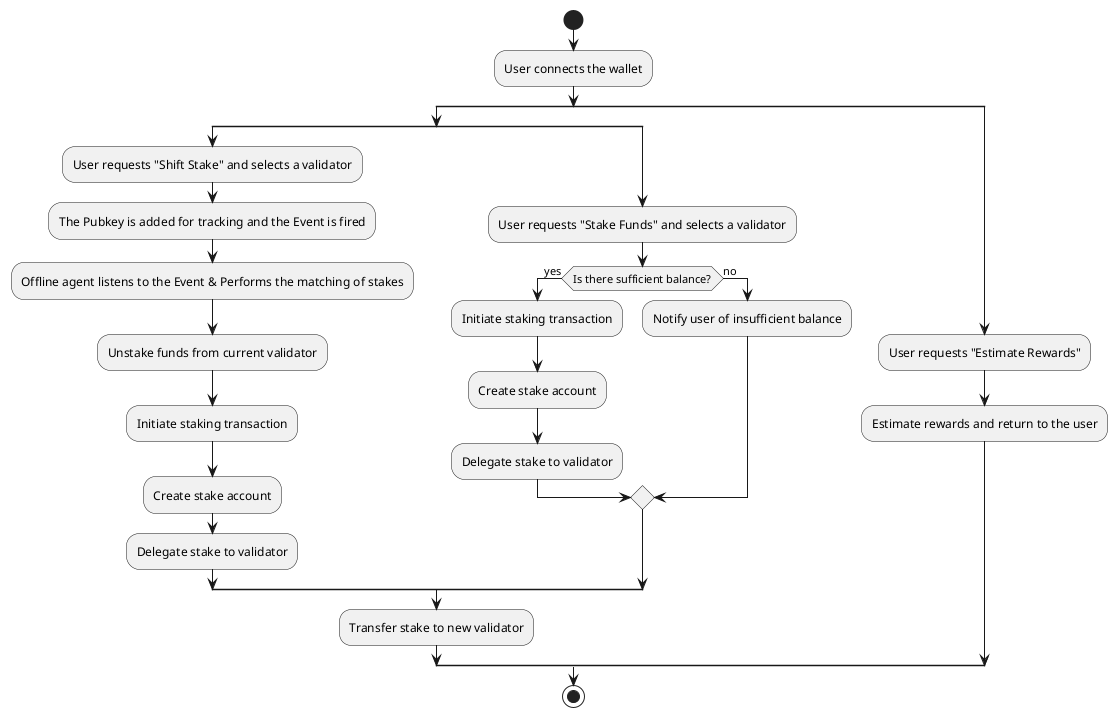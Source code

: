 @startuml Use-Case Diagram
start
:User connects the wallet;
    split 
        split 
            :User requests "Shift Stake" and selects a validator;
            :The Pubkey is added for tracking and the Event is fired;
            :Offline agent listens to the Event & Performs the matching of stakes;
            :Unstake funds from current validator;
            :Initiate staking transaction;
            :Create stake account;
            :Delegate stake to validator;

        split again
            :User requests "Stake Funds" and selects a validator;
            if (Is there sufficient balance?) then (yes)
                :Initiate staking transaction;
                :Create stake account;
                :Delegate stake to validator;
            else (no)
                :Notify user of insufficient balance;
            endif

        end split

    
    :Transfer stake to new validator;
    split again
        :User requests "Estimate Rewards";
        :Estimate rewards and return to the user;
    end split
stop
@enduml
